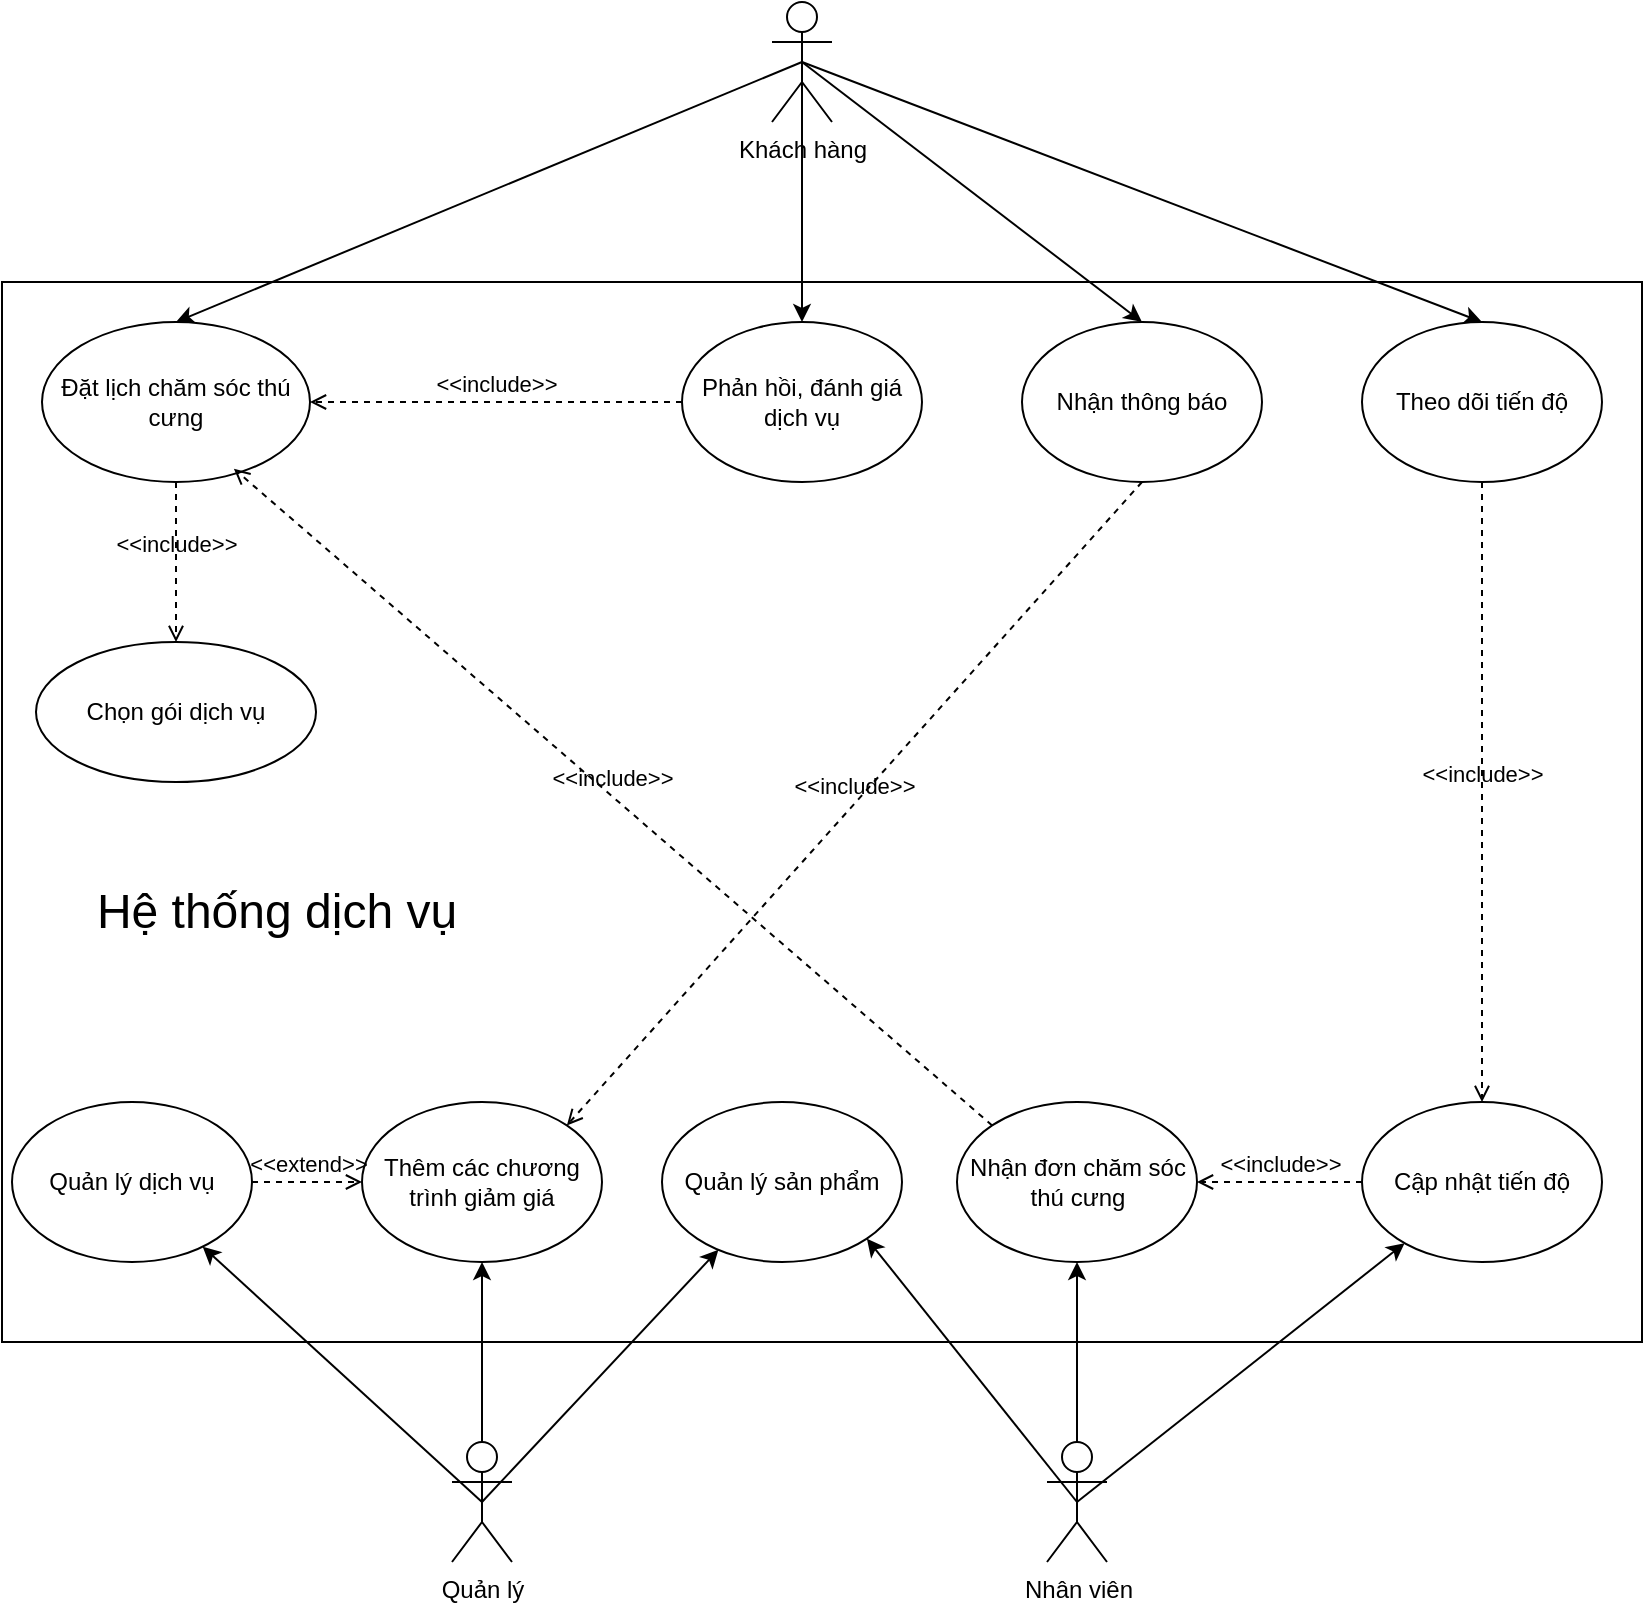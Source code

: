 <mxfile version="24.7.16">
  <diagram name="Page-1" id="yoEah5VIRIMWS_EXMsRy">
    <mxGraphModel dx="1032" dy="895" grid="1" gridSize="10" guides="1" tooltips="1" connect="1" arrows="1" fold="1" page="1" pageScale="1" pageWidth="827" pageHeight="1169" math="0" shadow="0">
      <root>
        <mxCell id="0" />
        <mxCell id="1" parent="0" />
        <mxCell id="LVbmIjUPnZdBbODbFYWp-1" value="" style="rounded=0;orthogonalLoop=1;jettySize=auto;html=1;entryX=0.5;entryY=0;entryDx=0;entryDy=0;exitX=0.5;exitY=0.5;exitDx=0;exitDy=0;exitPerimeter=0;" edge="1" parent="1" source="LVbmIjUPnZdBbODbFYWp-9" target="LVbmIjUPnZdBbODbFYWp-27">
          <mxGeometry relative="1" as="geometry" />
        </mxCell>
        <mxCell id="LVbmIjUPnZdBbODbFYWp-4" style="rounded=0;orthogonalLoop=1;jettySize=auto;html=1;exitX=0.5;exitY=0.5;exitDx=0;exitDy=0;exitPerimeter=0;entryX=0.5;entryY=0;entryDx=0;entryDy=0;" edge="1" parent="1" source="LVbmIjUPnZdBbODbFYWp-9" target="LVbmIjUPnZdBbODbFYWp-23">
          <mxGeometry relative="1" as="geometry" />
        </mxCell>
        <mxCell id="LVbmIjUPnZdBbODbFYWp-5" style="rounded=0;orthogonalLoop=1;jettySize=auto;html=1;exitX=0.5;exitY=0.5;exitDx=0;exitDy=0;exitPerimeter=0;" edge="1" parent="1" source="LVbmIjUPnZdBbODbFYWp-9" target="LVbmIjUPnZdBbODbFYWp-36">
          <mxGeometry relative="1" as="geometry" />
        </mxCell>
        <mxCell id="LVbmIjUPnZdBbODbFYWp-6" style="rounded=0;orthogonalLoop=1;jettySize=auto;html=1;exitX=0.5;exitY=0.5;exitDx=0;exitDy=0;exitPerimeter=0;entryX=0.5;entryY=0;entryDx=0;entryDy=0;" edge="1" parent="1" source="LVbmIjUPnZdBbODbFYWp-9" target="LVbmIjUPnZdBbODbFYWp-26">
          <mxGeometry relative="1" as="geometry" />
        </mxCell>
        <mxCell id="LVbmIjUPnZdBbODbFYWp-9" value="Khách hàng" style="shape=umlActor;verticalLabelPosition=bottom;verticalAlign=top;html=1;outlineConnect=0;" vertex="1" parent="1">
          <mxGeometry x="455" y="30" width="30" height="60" as="geometry" />
        </mxCell>
        <mxCell id="LVbmIjUPnZdBbODbFYWp-10" style="rounded=0;orthogonalLoop=1;jettySize=auto;html=1;exitX=0.5;exitY=0.5;exitDx=0;exitDy=0;exitPerimeter=0;entryX=1;entryY=1;entryDx=0;entryDy=0;" edge="1" parent="1" source="LVbmIjUPnZdBbODbFYWp-15" target="LVbmIjUPnZdBbODbFYWp-39">
          <mxGeometry relative="1" as="geometry" />
        </mxCell>
        <mxCell id="LVbmIjUPnZdBbODbFYWp-11" style="rounded=0;orthogonalLoop=1;jettySize=auto;html=1;exitX=0.5;exitY=0.5;exitDx=0;exitDy=0;exitPerimeter=0;" edge="1" parent="1" source="LVbmIjUPnZdBbODbFYWp-15" target="LVbmIjUPnZdBbODbFYWp-40">
          <mxGeometry relative="1" as="geometry">
            <mxPoint x="752.5" y="660" as="targetPoint" />
          </mxGeometry>
        </mxCell>
        <mxCell id="LVbmIjUPnZdBbODbFYWp-12" style="rounded=0;orthogonalLoop=1;jettySize=auto;html=1;exitX=0.5;exitY=0.5;exitDx=0;exitDy=0;exitPerimeter=0;" edge="1" parent="1" source="LVbmIjUPnZdBbODbFYWp-15" target="LVbmIjUPnZdBbODbFYWp-42">
          <mxGeometry relative="1" as="geometry">
            <mxPoint x="812.5" y="690" as="targetPoint" />
          </mxGeometry>
        </mxCell>
        <mxCell id="LVbmIjUPnZdBbODbFYWp-15" value="Nhân viên" style="shape=umlActor;verticalLabelPosition=bottom;verticalAlign=top;html=1;outlineConnect=0;" vertex="1" parent="1">
          <mxGeometry x="592.5" y="750" width="30" height="60" as="geometry" />
        </mxCell>
        <mxCell id="LVbmIjUPnZdBbODbFYWp-17" style="rounded=0;orthogonalLoop=1;jettySize=auto;html=1;exitX=0.5;exitY=0.5;exitDx=0;exitDy=0;exitPerimeter=0;" edge="1" parent="1" source="LVbmIjUPnZdBbODbFYWp-22" target="LVbmIjUPnZdBbODbFYWp-38">
          <mxGeometry relative="1" as="geometry">
            <mxPoint x="2.5" y="650" as="targetPoint" />
          </mxGeometry>
        </mxCell>
        <mxCell id="LVbmIjUPnZdBbODbFYWp-18" style="rounded=0;orthogonalLoop=1;jettySize=auto;html=1;exitX=0.5;exitY=0.5;exitDx=0;exitDy=0;exitPerimeter=0;" edge="1" parent="1" source="LVbmIjUPnZdBbODbFYWp-22" target="LVbmIjUPnZdBbODbFYWp-39">
          <mxGeometry relative="1" as="geometry">
            <mxPoint x="452.5" y="680" as="targetPoint" />
          </mxGeometry>
        </mxCell>
        <mxCell id="LVbmIjUPnZdBbODbFYWp-19" style="rounded=0;orthogonalLoop=1;jettySize=auto;html=1;exitX=0.5;exitY=0.5;exitDx=0;exitDy=0;exitPerimeter=0;" edge="1" parent="1" source="LVbmIjUPnZdBbODbFYWp-22" target="LVbmIjUPnZdBbODbFYWp-44">
          <mxGeometry relative="1" as="geometry">
            <mxPoint x="332.5" y="660" as="targetPoint" />
          </mxGeometry>
        </mxCell>
        <mxCell id="LVbmIjUPnZdBbODbFYWp-22" value="Quản lý" style="shape=umlActor;verticalLabelPosition=bottom;verticalAlign=top;html=1;outlineConnect=0;" vertex="1" parent="1">
          <mxGeometry x="295" y="750" width="30" height="60" as="geometry" />
        </mxCell>
        <mxCell id="LVbmIjUPnZdBbODbFYWp-23" value="Đặt lịch chăm sóc thú cưng" style="ellipse;whiteSpace=wrap;html=1;verticalAlign=middle;" vertex="1" parent="1">
          <mxGeometry x="90" y="190" width="134" height="80" as="geometry" />
        </mxCell>
        <mxCell id="LVbmIjUPnZdBbODbFYWp-24" value="Chọn gói dịch vụ" style="ellipse;whiteSpace=wrap;html=1;verticalAlign=middle;" vertex="1" parent="1">
          <mxGeometry x="87" y="350" width="140" height="70" as="geometry" />
        </mxCell>
        <mxCell id="LVbmIjUPnZdBbODbFYWp-25" value="&amp;lt;&amp;lt;include&amp;gt;&amp;gt;" style="html=1;verticalAlign=bottom;labelBackgroundColor=none;endArrow=open;endFill=0;dashed=1;rounded=0;exitX=0.5;exitY=1;exitDx=0;exitDy=0;entryX=0.5;entryY=0;entryDx=0;entryDy=0;" edge="1" parent="1" source="LVbmIjUPnZdBbODbFYWp-23" target="LVbmIjUPnZdBbODbFYWp-24">
          <mxGeometry width="160" relative="1" as="geometry">
            <mxPoint x="398" y="330" as="sourcePoint" />
            <mxPoint x="350" y="330.0" as="targetPoint" />
          </mxGeometry>
        </mxCell>
        <mxCell id="LVbmIjUPnZdBbODbFYWp-26" value="Theo dõi tiến độ" style="ellipse;whiteSpace=wrap;html=1;" vertex="1" parent="1">
          <mxGeometry x="750" y="190" width="120" height="80" as="geometry" />
        </mxCell>
        <mxCell id="LVbmIjUPnZdBbODbFYWp-27" value="Nhận thông báo" style="ellipse;whiteSpace=wrap;html=1;verticalAlign=middle;" vertex="1" parent="1">
          <mxGeometry x="580" y="190" width="120" height="80" as="geometry" />
        </mxCell>
        <mxCell id="LVbmIjUPnZdBbODbFYWp-35" value="&amp;lt;&amp;lt;include&amp;gt;&amp;gt;" style="html=1;verticalAlign=bottom;labelBackgroundColor=none;endArrow=open;endFill=0;dashed=1;rounded=0;exitX=0;exitY=0.5;exitDx=0;exitDy=0;entryX=1;entryY=0.5;entryDx=0;entryDy=0;" edge="1" parent="1" source="LVbmIjUPnZdBbODbFYWp-36" target="LVbmIjUPnZdBbODbFYWp-23">
          <mxGeometry width="160" relative="1" as="geometry">
            <mxPoint x="159.29" y="160" as="sourcePoint" />
            <mxPoint x="280" y="220" as="targetPoint" />
          </mxGeometry>
        </mxCell>
        <mxCell id="LVbmIjUPnZdBbODbFYWp-36" value="Phản hồi, đánh giá dịch vụ" style="ellipse;whiteSpace=wrap;html=1;" vertex="1" parent="1">
          <mxGeometry x="410" y="190" width="120" height="80" as="geometry" />
        </mxCell>
        <mxCell id="LVbmIjUPnZdBbODbFYWp-38" value="Quản lý dịch vụ" style="ellipse;whiteSpace=wrap;html=1;" vertex="1" parent="1">
          <mxGeometry x="75.0" y="580" width="120" height="80" as="geometry" />
        </mxCell>
        <mxCell id="LVbmIjUPnZdBbODbFYWp-39" value="Quản lý sản phẩm" style="ellipse;whiteSpace=wrap;html=1;" vertex="1" parent="1">
          <mxGeometry x="400" y="580" width="120" height="80" as="geometry" />
        </mxCell>
        <mxCell id="LVbmIjUPnZdBbODbFYWp-40" value="Nhận đơn chăm sóc thú cưng" style="ellipse;whiteSpace=wrap;html=1;" vertex="1" parent="1">
          <mxGeometry x="547.5" y="580" width="120" height="80" as="geometry" />
        </mxCell>
        <mxCell id="LVbmIjUPnZdBbODbFYWp-41" value="&amp;lt;&amp;lt;include&amp;gt;&amp;gt;" style="html=1;verticalAlign=bottom;labelBackgroundColor=none;endArrow=open;endFill=0;dashed=1;rounded=0;exitX=0;exitY=0;exitDx=0;exitDy=0;entryX=0.716;entryY=0.917;entryDx=0;entryDy=0;entryPerimeter=0;" edge="1" parent="1" source="LVbmIjUPnZdBbODbFYWp-40" target="LVbmIjUPnZdBbODbFYWp-23">
          <mxGeometry width="160" relative="1" as="geometry">
            <mxPoint x="622" y="422" as="sourcePoint" />
            <mxPoint x="364" y="278" as="targetPoint" />
          </mxGeometry>
        </mxCell>
        <mxCell id="LVbmIjUPnZdBbODbFYWp-42" value="Cập nhật tiến độ" style="ellipse;whiteSpace=wrap;html=1;" vertex="1" parent="1">
          <mxGeometry x="750" y="580" width="120" height="80" as="geometry" />
        </mxCell>
        <mxCell id="LVbmIjUPnZdBbODbFYWp-43" value="&amp;lt;&amp;lt;include&amp;gt;&amp;gt;" style="html=1;verticalAlign=bottom;labelBackgroundColor=none;endArrow=open;endFill=0;dashed=1;rounded=0;exitX=0;exitY=0.5;exitDx=0;exitDy=0;entryX=1;entryY=0.5;entryDx=0;entryDy=0;" edge="1" parent="1" source="LVbmIjUPnZdBbODbFYWp-42" target="LVbmIjUPnZdBbODbFYWp-40">
          <mxGeometry width="160" relative="1" as="geometry">
            <mxPoint x="774.5" y="432" as="sourcePoint" />
            <mxPoint x="516.5" y="288" as="targetPoint" />
          </mxGeometry>
        </mxCell>
        <mxCell id="LVbmIjUPnZdBbODbFYWp-44" value="Thêm các chương trình giảm giá" style="ellipse;whiteSpace=wrap;html=1;" vertex="1" parent="1">
          <mxGeometry x="250.0" y="580" width="120" height="80" as="geometry" />
        </mxCell>
        <mxCell id="LVbmIjUPnZdBbODbFYWp-45" value="&amp;lt;&amp;lt;extend&amp;gt;&amp;gt;" style="html=1;verticalAlign=bottom;labelBackgroundColor=none;endArrow=open;endFill=0;dashed=1;rounded=0;exitX=1;exitY=0.5;exitDx=0;exitDy=0;entryX=0;entryY=0.5;entryDx=0;entryDy=0;" edge="1" parent="1" source="LVbmIjUPnZdBbODbFYWp-38" target="LVbmIjUPnZdBbODbFYWp-44">
          <mxGeometry width="160" relative="1" as="geometry">
            <mxPoint x="150.5" y="490" as="sourcePoint" />
            <mxPoint x="232.5" y="460" as="targetPoint" />
          </mxGeometry>
        </mxCell>
        <mxCell id="LVbmIjUPnZdBbODbFYWp-48" value="&amp;lt;&amp;lt;include&amp;gt;&amp;gt;" style="html=1;verticalAlign=bottom;labelBackgroundColor=none;endArrow=open;endFill=0;dashed=1;rounded=0;exitX=0.5;exitY=1;exitDx=0;exitDy=0;entryX=1;entryY=0;entryDx=0;entryDy=0;" edge="1" parent="1" source="LVbmIjUPnZdBbODbFYWp-27" target="LVbmIjUPnZdBbODbFYWp-44">
          <mxGeometry width="160" relative="1" as="geometry">
            <mxPoint x="575" y="612" as="sourcePoint" />
            <mxPoint x="196" y="273" as="targetPoint" />
          </mxGeometry>
        </mxCell>
        <mxCell id="LVbmIjUPnZdBbODbFYWp-49" value="&amp;lt;&amp;lt;include&amp;gt;&amp;gt;" style="html=1;verticalAlign=bottom;labelBackgroundColor=none;endArrow=open;endFill=0;dashed=1;rounded=0;exitX=0.5;exitY=1;exitDx=0;exitDy=0;entryX=0.5;entryY=0;entryDx=0;entryDy=0;" edge="1" parent="1" source="LVbmIjUPnZdBbODbFYWp-26" target="LVbmIjUPnZdBbODbFYWp-42">
          <mxGeometry width="160" relative="1" as="geometry">
            <mxPoint x="750" y="400" as="sourcePoint" />
            <mxPoint x="670" y="480" as="targetPoint" />
          </mxGeometry>
        </mxCell>
        <mxCell id="LVbmIjUPnZdBbODbFYWp-51" value="" style="rounded=0;whiteSpace=wrap;html=1;fillColor=none;" vertex="1" parent="1">
          <mxGeometry x="70" y="170" width="820" height="530" as="geometry" />
        </mxCell>
        <mxCell id="LVbmIjUPnZdBbODbFYWp-55" value="&lt;font size=&quot;5&quot;&gt;Hệ thống dịch vụ&lt;/font&gt;" style="text;html=1;align=center;verticalAlign=middle;whiteSpace=wrap;rounded=0;" vertex="1" parent="1">
          <mxGeometry x="110" y="450" width="195" height="70" as="geometry" />
        </mxCell>
      </root>
    </mxGraphModel>
  </diagram>
</mxfile>
